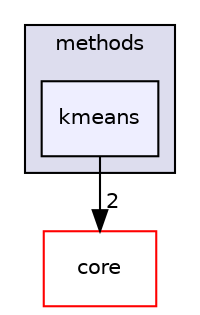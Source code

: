 digraph "src/mlpack/methods/kmeans" {
  compound=true
  node [ fontsize="10", fontname="Helvetica"];
  edge [ labelfontsize="10", labelfontname="Helvetica"];
  subgraph clusterdir_2217eda3f3f128182276a15ca80cc98e {
    graph [ bgcolor="#ddddee", pencolor="black", label="methods" fontname="Helvetica", fontsize="10", URL="dir_2217eda3f3f128182276a15ca80cc98e.html"]
  dir_db48f86cd517b0746c8865c406f00fa6 [shape=box, label="kmeans", style="filled", fillcolor="#eeeeff", pencolor="black", URL="dir_db48f86cd517b0746c8865c406f00fa6.html"];
  }
  dir_4fe3ec57c84c6ad35450b5bbf87898f0 [shape=box label="core" fillcolor="white" style="filled" color="red" URL="dir_4fe3ec57c84c6ad35450b5bbf87898f0.html"];
  dir_db48f86cd517b0746c8865c406f00fa6->dir_4fe3ec57c84c6ad35450b5bbf87898f0 [headlabel="2", labeldistance=1.5 headhref="dir_000038_000004.html"];
}
